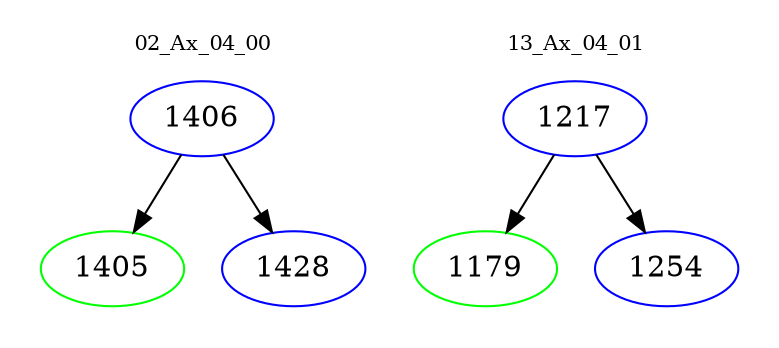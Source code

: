 digraph{
subgraph cluster_0 {
color = white
label = "02_Ax_04_00";
fontsize=10;
T0_1406 [label="1406", color="blue"]
T0_1406 -> T0_1405 [color="black"]
T0_1405 [label="1405", color="green"]
T0_1406 -> T0_1428 [color="black"]
T0_1428 [label="1428", color="blue"]
}
subgraph cluster_1 {
color = white
label = "13_Ax_04_01";
fontsize=10;
T1_1217 [label="1217", color="blue"]
T1_1217 -> T1_1179 [color="black"]
T1_1179 [label="1179", color="green"]
T1_1217 -> T1_1254 [color="black"]
T1_1254 [label="1254", color="blue"]
}
}
